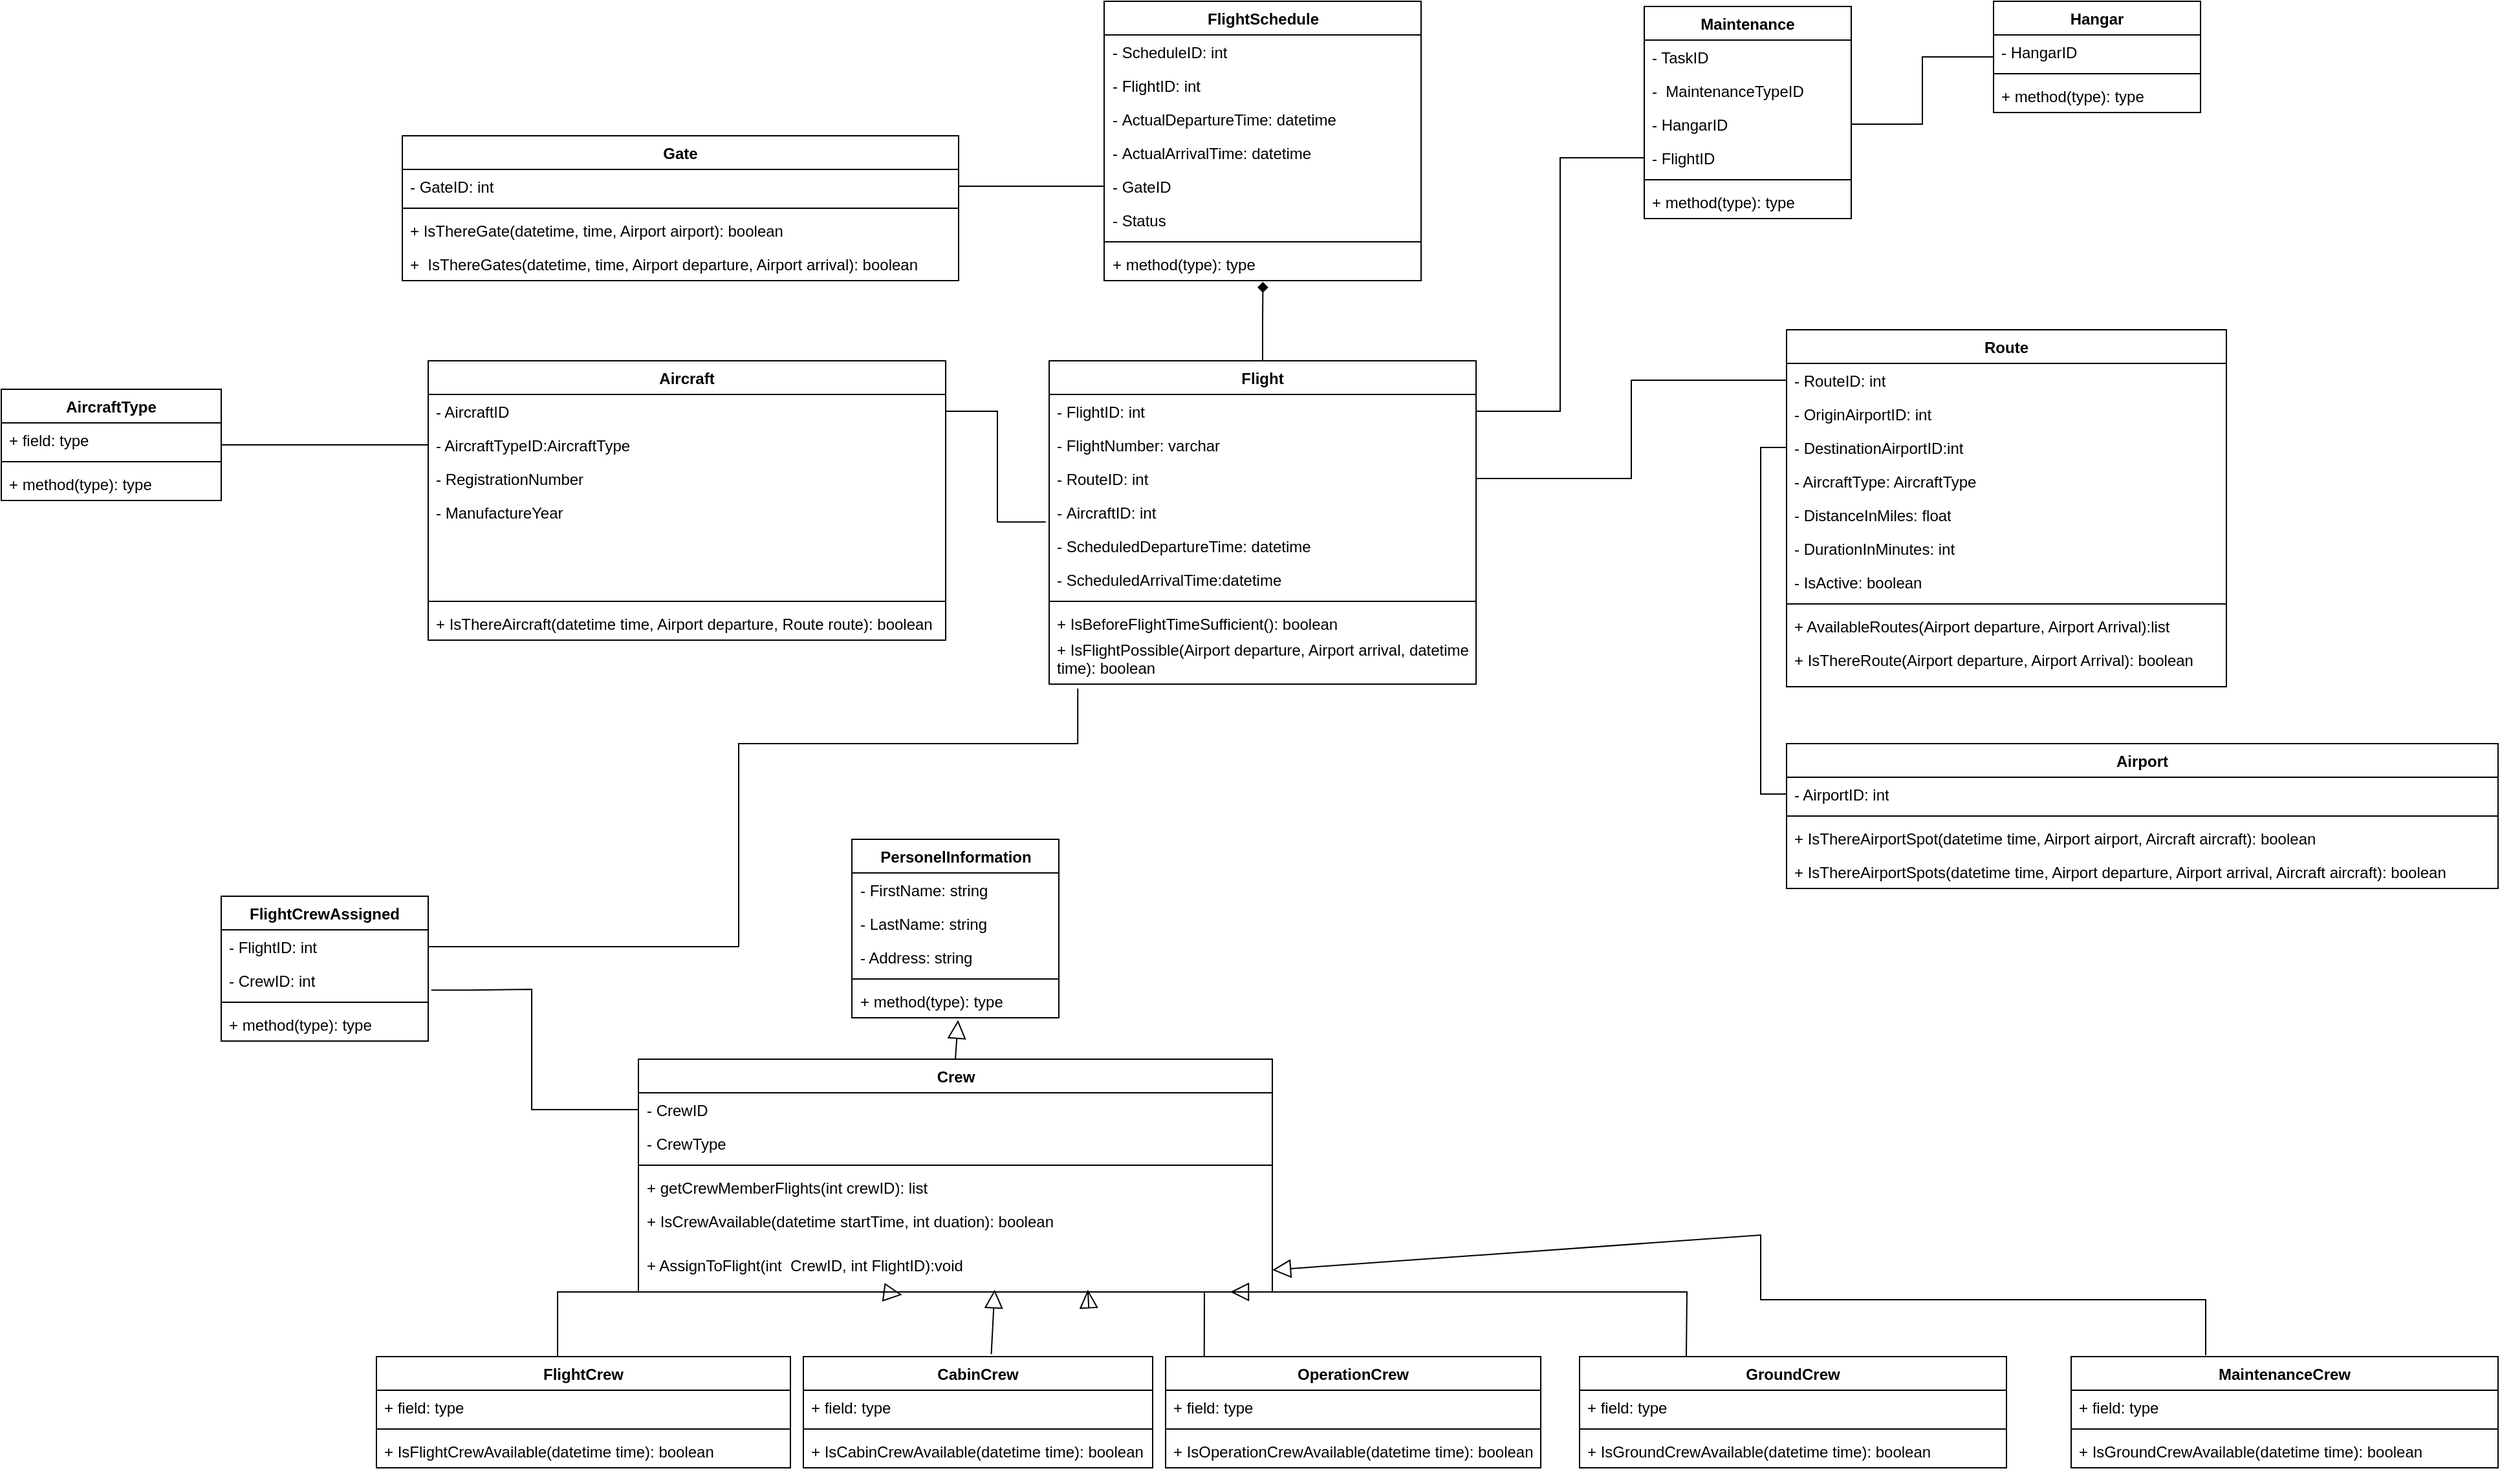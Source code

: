 <mxfile version="21.7.2" type="github">
  <diagram name="Page-1" id="7tqsETObd5hLvNafTsdm">
    <mxGraphModel dx="1900" dy="577" grid="1" gridSize="10" guides="1" tooltips="1" connect="1" arrows="1" fold="1" page="1" pageScale="1" pageWidth="850" pageHeight="1100" math="0" shadow="0">
      <root>
        <mxCell id="0" />
        <mxCell id="1" parent="0" />
        <mxCell id="6tVtw8pJBpOkiUrZzSky-1" style="edgeStyle=orthogonalEdgeStyle;rounded=0;orthogonalLoop=1;jettySize=auto;html=1;entryX=0.501;entryY=1.038;entryDx=0;entryDy=0;entryPerimeter=0;endArrow=diamond;endFill=1;" edge="1" parent="1" source="6tVtw8pJBpOkiUrZzSky-2" target="6tVtw8pJBpOkiUrZzSky-20">
          <mxGeometry relative="1" as="geometry" />
        </mxCell>
        <mxCell id="6tVtw8pJBpOkiUrZzSky-2" value="Flight" style="swimlane;fontStyle=1;align=center;verticalAlign=top;childLayout=stackLayout;horizontal=1;startSize=26;horizontalStack=0;resizeParent=1;resizeParentMax=0;resizeLast=0;collapsible=1;marginBottom=0;whiteSpace=wrap;html=1;" vertex="1" parent="1">
          <mxGeometry x="610" y="794" width="330" height="250" as="geometry" />
        </mxCell>
        <mxCell id="6tVtw8pJBpOkiUrZzSky-3" value="- FlightID: int" style="text;strokeColor=none;fillColor=none;align=left;verticalAlign=top;spacingLeft=4;spacingRight=4;overflow=hidden;rotatable=0;points=[[0,0.5],[1,0.5]];portConstraint=eastwest;whiteSpace=wrap;html=1;" vertex="1" parent="6tVtw8pJBpOkiUrZzSky-2">
          <mxGeometry y="26" width="330" height="26" as="geometry" />
        </mxCell>
        <mxCell id="6tVtw8pJBpOkiUrZzSky-4" value="-&amp;nbsp;FlightNumber: varchar" style="text;strokeColor=none;fillColor=none;align=left;verticalAlign=top;spacingLeft=4;spacingRight=4;overflow=hidden;rotatable=0;points=[[0,0.5],[1,0.5]];portConstraint=eastwest;whiteSpace=wrap;html=1;" vertex="1" parent="6tVtw8pJBpOkiUrZzSky-2">
          <mxGeometry y="52" width="330" height="26" as="geometry" />
        </mxCell>
        <mxCell id="6tVtw8pJBpOkiUrZzSky-5" value="-&amp;nbsp;RouteID: int" style="text;strokeColor=none;fillColor=none;align=left;verticalAlign=top;spacingLeft=4;spacingRight=4;overflow=hidden;rotatable=0;points=[[0,0.5],[1,0.5]];portConstraint=eastwest;whiteSpace=wrap;html=1;" vertex="1" parent="6tVtw8pJBpOkiUrZzSky-2">
          <mxGeometry y="78" width="330" height="26" as="geometry" />
        </mxCell>
        <mxCell id="6tVtw8pJBpOkiUrZzSky-6" value="-&amp;nbsp;AircraftID: int" style="text;strokeColor=none;fillColor=none;align=left;verticalAlign=top;spacingLeft=4;spacingRight=4;overflow=hidden;rotatable=0;points=[[0,0.5],[1,0.5]];portConstraint=eastwest;whiteSpace=wrap;html=1;" vertex="1" parent="6tVtw8pJBpOkiUrZzSky-2">
          <mxGeometry y="104" width="330" height="26" as="geometry" />
        </mxCell>
        <mxCell id="6tVtw8pJBpOkiUrZzSky-7" value="-&amp;nbsp;ScheduledDepartureTime: datetime" style="text;strokeColor=none;fillColor=none;align=left;verticalAlign=top;spacingLeft=4;spacingRight=4;overflow=hidden;rotatable=0;points=[[0,0.5],[1,0.5]];portConstraint=eastwest;whiteSpace=wrap;html=1;" vertex="1" parent="6tVtw8pJBpOkiUrZzSky-2">
          <mxGeometry y="130" width="330" height="26" as="geometry" />
        </mxCell>
        <mxCell id="6tVtw8pJBpOkiUrZzSky-8" value="-&amp;nbsp;ScheduledArrivalTime:datetime" style="text;strokeColor=none;fillColor=none;align=left;verticalAlign=top;spacingLeft=4;spacingRight=4;overflow=hidden;rotatable=0;points=[[0,0.5],[1,0.5]];portConstraint=eastwest;whiteSpace=wrap;html=1;" vertex="1" parent="6tVtw8pJBpOkiUrZzSky-2">
          <mxGeometry y="156" width="330" height="26" as="geometry" />
        </mxCell>
        <mxCell id="6tVtw8pJBpOkiUrZzSky-9" value="" style="line;strokeWidth=1;fillColor=none;align=left;verticalAlign=middle;spacingTop=-1;spacingLeft=3;spacingRight=3;rotatable=0;labelPosition=right;points=[];portConstraint=eastwest;strokeColor=inherit;" vertex="1" parent="6tVtw8pJBpOkiUrZzSky-2">
          <mxGeometry y="182" width="330" height="8" as="geometry" />
        </mxCell>
        <mxCell id="6tVtw8pJBpOkiUrZzSky-10" value="+ IsBeforeFlightTimeSufficient(): boolean" style="text;strokeColor=none;fillColor=none;align=left;verticalAlign=top;spacingLeft=4;spacingRight=4;overflow=hidden;rotatable=0;points=[[0,0.5],[1,0.5]];portConstraint=eastwest;whiteSpace=wrap;html=1;" vertex="1" parent="6tVtw8pJBpOkiUrZzSky-2">
          <mxGeometry y="190" width="330" height="20" as="geometry" />
        </mxCell>
        <mxCell id="6tVtw8pJBpOkiUrZzSky-11" value="+ IsFlightPossible(Airport departure, Airport arrival, datetime time): boolean" style="text;strokeColor=none;fillColor=none;align=left;verticalAlign=top;spacingLeft=4;spacingRight=4;overflow=hidden;rotatable=0;points=[[0,0.5],[1,0.5]];portConstraint=eastwest;whiteSpace=wrap;html=1;" vertex="1" parent="6tVtw8pJBpOkiUrZzSky-2">
          <mxGeometry y="210" width="330" height="40" as="geometry" />
        </mxCell>
        <mxCell id="6tVtw8pJBpOkiUrZzSky-12" value="FlightSchedule" style="swimlane;fontStyle=1;align=center;verticalAlign=top;childLayout=stackLayout;horizontal=1;startSize=26;horizontalStack=0;resizeParent=1;resizeParentMax=0;resizeLast=0;collapsible=1;marginBottom=0;whiteSpace=wrap;html=1;" vertex="1" parent="1">
          <mxGeometry x="652.5" y="516" width="245" height="216" as="geometry" />
        </mxCell>
        <mxCell id="6tVtw8pJBpOkiUrZzSky-13" value="- ScheduleID: int" style="text;strokeColor=none;fillColor=none;align=left;verticalAlign=top;spacingLeft=4;spacingRight=4;overflow=hidden;rotatable=0;points=[[0,0.5],[1,0.5]];portConstraint=eastwest;whiteSpace=wrap;html=1;" vertex="1" parent="6tVtw8pJBpOkiUrZzSky-12">
          <mxGeometry y="26" width="245" height="26" as="geometry" />
        </mxCell>
        <mxCell id="6tVtw8pJBpOkiUrZzSky-14" value="- FlightID: int" style="text;strokeColor=none;fillColor=none;align=left;verticalAlign=top;spacingLeft=4;spacingRight=4;overflow=hidden;rotatable=0;points=[[0,0.5],[1,0.5]];portConstraint=eastwest;whiteSpace=wrap;html=1;" vertex="1" parent="6tVtw8pJBpOkiUrZzSky-12">
          <mxGeometry y="52" width="245" height="26" as="geometry" />
        </mxCell>
        <mxCell id="6tVtw8pJBpOkiUrZzSky-15" value="-&amp;nbsp;ActualDepartureTime: datetime" style="text;strokeColor=none;fillColor=none;align=left;verticalAlign=top;spacingLeft=4;spacingRight=4;overflow=hidden;rotatable=0;points=[[0,0.5],[1,0.5]];portConstraint=eastwest;whiteSpace=wrap;html=1;" vertex="1" parent="6tVtw8pJBpOkiUrZzSky-12">
          <mxGeometry y="78" width="245" height="26" as="geometry" />
        </mxCell>
        <mxCell id="6tVtw8pJBpOkiUrZzSky-16" value="-&amp;nbsp;ActualArrivalTime: datetime" style="text;strokeColor=none;fillColor=none;align=left;verticalAlign=top;spacingLeft=4;spacingRight=4;overflow=hidden;rotatable=0;points=[[0,0.5],[1,0.5]];portConstraint=eastwest;whiteSpace=wrap;html=1;" vertex="1" parent="6tVtw8pJBpOkiUrZzSky-12">
          <mxGeometry y="104" width="245" height="26" as="geometry" />
        </mxCell>
        <mxCell id="6tVtw8pJBpOkiUrZzSky-17" value="- GateID" style="text;strokeColor=none;fillColor=none;align=left;verticalAlign=top;spacingLeft=4;spacingRight=4;overflow=hidden;rotatable=0;points=[[0,0.5],[1,0.5]];portConstraint=eastwest;whiteSpace=wrap;html=1;" vertex="1" parent="6tVtw8pJBpOkiUrZzSky-12">
          <mxGeometry y="130" width="245" height="26" as="geometry" />
        </mxCell>
        <mxCell id="6tVtw8pJBpOkiUrZzSky-18" value="- Status" style="text;strokeColor=none;fillColor=none;align=left;verticalAlign=top;spacingLeft=4;spacingRight=4;overflow=hidden;rotatable=0;points=[[0,0.5],[1,0.5]];portConstraint=eastwest;whiteSpace=wrap;html=1;" vertex="1" parent="6tVtw8pJBpOkiUrZzSky-12">
          <mxGeometry y="156" width="245" height="26" as="geometry" />
        </mxCell>
        <mxCell id="6tVtw8pJBpOkiUrZzSky-19" value="" style="line;strokeWidth=1;fillColor=none;align=left;verticalAlign=middle;spacingTop=-1;spacingLeft=3;spacingRight=3;rotatable=0;labelPosition=right;points=[];portConstraint=eastwest;strokeColor=inherit;" vertex="1" parent="6tVtw8pJBpOkiUrZzSky-12">
          <mxGeometry y="182" width="245" height="8" as="geometry" />
        </mxCell>
        <mxCell id="6tVtw8pJBpOkiUrZzSky-20" value="+ method(type): type" style="text;strokeColor=none;fillColor=none;align=left;verticalAlign=top;spacingLeft=4;spacingRight=4;overflow=hidden;rotatable=0;points=[[0,0.5],[1,0.5]];portConstraint=eastwest;whiteSpace=wrap;html=1;" vertex="1" parent="6tVtw8pJBpOkiUrZzSky-12">
          <mxGeometry y="190" width="245" height="26" as="geometry" />
        </mxCell>
        <mxCell id="6tVtw8pJBpOkiUrZzSky-21" value="FlightCrewAssigned" style="swimlane;fontStyle=1;align=center;verticalAlign=top;childLayout=stackLayout;horizontal=1;startSize=26;horizontalStack=0;resizeParent=1;resizeParentMax=0;resizeLast=0;collapsible=1;marginBottom=0;whiteSpace=wrap;html=1;" vertex="1" parent="1">
          <mxGeometry x="-30" y="1208" width="160" height="112" as="geometry" />
        </mxCell>
        <mxCell id="6tVtw8pJBpOkiUrZzSky-22" value="- FlightID: int" style="text;strokeColor=none;fillColor=none;align=left;verticalAlign=top;spacingLeft=4;spacingRight=4;overflow=hidden;rotatable=0;points=[[0,0.5],[1,0.5]];portConstraint=eastwest;whiteSpace=wrap;html=1;" vertex="1" parent="6tVtw8pJBpOkiUrZzSky-21">
          <mxGeometry y="26" width="160" height="26" as="geometry" />
        </mxCell>
        <mxCell id="6tVtw8pJBpOkiUrZzSky-23" value="- CrewID: int" style="text;strokeColor=none;fillColor=none;align=left;verticalAlign=top;spacingLeft=4;spacingRight=4;overflow=hidden;rotatable=0;points=[[0,0.5],[1,0.5]];portConstraint=eastwest;whiteSpace=wrap;html=1;" vertex="1" parent="6tVtw8pJBpOkiUrZzSky-21">
          <mxGeometry y="52" width="160" height="26" as="geometry" />
        </mxCell>
        <mxCell id="6tVtw8pJBpOkiUrZzSky-24" value="" style="line;strokeWidth=1;fillColor=none;align=left;verticalAlign=middle;spacingTop=-1;spacingLeft=3;spacingRight=3;rotatable=0;labelPosition=right;points=[];portConstraint=eastwest;strokeColor=inherit;" vertex="1" parent="6tVtw8pJBpOkiUrZzSky-21">
          <mxGeometry y="78" width="160" height="8" as="geometry" />
        </mxCell>
        <mxCell id="6tVtw8pJBpOkiUrZzSky-25" value="+ method(type): type" style="text;strokeColor=none;fillColor=none;align=left;verticalAlign=top;spacingLeft=4;spacingRight=4;overflow=hidden;rotatable=0;points=[[0,0.5],[1,0.5]];portConstraint=eastwest;whiteSpace=wrap;html=1;" vertex="1" parent="6tVtw8pJBpOkiUrZzSky-21">
          <mxGeometry y="86" width="160" height="26" as="geometry" />
        </mxCell>
        <mxCell id="6tVtw8pJBpOkiUrZzSky-26" value="FlightCrew" style="swimlane;fontStyle=1;align=center;verticalAlign=top;childLayout=stackLayout;horizontal=1;startSize=26;horizontalStack=0;resizeParent=1;resizeParentMax=0;resizeLast=0;collapsible=1;marginBottom=0;whiteSpace=wrap;html=1;" vertex="1" parent="1">
          <mxGeometry x="90" y="1564" width="320" height="86" as="geometry" />
        </mxCell>
        <mxCell id="6tVtw8pJBpOkiUrZzSky-27" value="+ field: type" style="text;strokeColor=none;fillColor=none;align=left;verticalAlign=top;spacingLeft=4;spacingRight=4;overflow=hidden;rotatable=0;points=[[0,0.5],[1,0.5]];portConstraint=eastwest;whiteSpace=wrap;html=1;" vertex="1" parent="6tVtw8pJBpOkiUrZzSky-26">
          <mxGeometry y="26" width="320" height="26" as="geometry" />
        </mxCell>
        <mxCell id="6tVtw8pJBpOkiUrZzSky-28" value="" style="line;strokeWidth=1;fillColor=none;align=left;verticalAlign=middle;spacingTop=-1;spacingLeft=3;spacingRight=3;rotatable=0;labelPosition=right;points=[];portConstraint=eastwest;strokeColor=inherit;" vertex="1" parent="6tVtw8pJBpOkiUrZzSky-26">
          <mxGeometry y="52" width="320" height="8" as="geometry" />
        </mxCell>
        <mxCell id="6tVtw8pJBpOkiUrZzSky-29" value="+&amp;nbsp;IsFlightCrewAvailable(datetime time): boolean" style="text;strokeColor=none;fillColor=none;align=left;verticalAlign=top;spacingLeft=4;spacingRight=4;overflow=hidden;rotatable=0;points=[[0,0.5],[1,0.5]];portConstraint=eastwest;whiteSpace=wrap;html=1;" vertex="1" parent="6tVtw8pJBpOkiUrZzSky-26">
          <mxGeometry y="60" width="320" height="26" as="geometry" />
        </mxCell>
        <mxCell id="6tVtw8pJBpOkiUrZzSky-30" value="GroundCrew" style="swimlane;fontStyle=1;align=center;verticalAlign=top;childLayout=stackLayout;horizontal=1;startSize=26;horizontalStack=0;resizeParent=1;resizeParentMax=0;resizeLast=0;collapsible=1;marginBottom=0;whiteSpace=wrap;html=1;" vertex="1" parent="1">
          <mxGeometry x="1020" y="1564" width="330" height="86" as="geometry" />
        </mxCell>
        <mxCell id="6tVtw8pJBpOkiUrZzSky-31" value="+ field: type" style="text;strokeColor=none;fillColor=none;align=left;verticalAlign=top;spacingLeft=4;spacingRight=4;overflow=hidden;rotatable=0;points=[[0,0.5],[1,0.5]];portConstraint=eastwest;whiteSpace=wrap;html=1;" vertex="1" parent="6tVtw8pJBpOkiUrZzSky-30">
          <mxGeometry y="26" width="330" height="26" as="geometry" />
        </mxCell>
        <mxCell id="6tVtw8pJBpOkiUrZzSky-32" value="" style="line;strokeWidth=1;fillColor=none;align=left;verticalAlign=middle;spacingTop=-1;spacingLeft=3;spacingRight=3;rotatable=0;labelPosition=right;points=[];portConstraint=eastwest;strokeColor=inherit;" vertex="1" parent="6tVtw8pJBpOkiUrZzSky-30">
          <mxGeometry y="52" width="330" height="8" as="geometry" />
        </mxCell>
        <mxCell id="6tVtw8pJBpOkiUrZzSky-33" value="+&amp;nbsp;IsGroundCrewAvailable(datetime time): boolean" style="text;strokeColor=none;fillColor=none;align=left;verticalAlign=top;spacingLeft=4;spacingRight=4;overflow=hidden;rotatable=0;points=[[0,0.5],[1,0.5]];portConstraint=eastwest;whiteSpace=wrap;html=1;" vertex="1" parent="6tVtw8pJBpOkiUrZzSky-30">
          <mxGeometry y="60" width="330" height="26" as="geometry" />
        </mxCell>
        <mxCell id="6tVtw8pJBpOkiUrZzSky-34" value="CabinCrew" style="swimlane;fontStyle=1;align=center;verticalAlign=top;childLayout=stackLayout;horizontal=1;startSize=26;horizontalStack=0;resizeParent=1;resizeParentMax=0;resizeLast=0;collapsible=1;marginBottom=0;whiteSpace=wrap;html=1;" vertex="1" parent="1">
          <mxGeometry x="420" y="1564" width="270" height="86" as="geometry" />
        </mxCell>
        <mxCell id="6tVtw8pJBpOkiUrZzSky-35" value="+ field: type" style="text;strokeColor=none;fillColor=none;align=left;verticalAlign=top;spacingLeft=4;spacingRight=4;overflow=hidden;rotatable=0;points=[[0,0.5],[1,0.5]];portConstraint=eastwest;whiteSpace=wrap;html=1;" vertex="1" parent="6tVtw8pJBpOkiUrZzSky-34">
          <mxGeometry y="26" width="270" height="26" as="geometry" />
        </mxCell>
        <mxCell id="6tVtw8pJBpOkiUrZzSky-36" value="" style="line;strokeWidth=1;fillColor=none;align=left;verticalAlign=middle;spacingTop=-1;spacingLeft=3;spacingRight=3;rotatable=0;labelPosition=right;points=[];portConstraint=eastwest;strokeColor=inherit;" vertex="1" parent="6tVtw8pJBpOkiUrZzSky-34">
          <mxGeometry y="52" width="270" height="8" as="geometry" />
        </mxCell>
        <mxCell id="6tVtw8pJBpOkiUrZzSky-37" value="+&amp;nbsp;IsCabinCrewAvailable(datetime time): boolean&lt;p style=&quot;margin-left:.5in&quot; class=&quot;MsoNormal&quot;&gt;&lt;/p&gt;" style="text;strokeColor=none;fillColor=none;align=left;verticalAlign=top;spacingLeft=4;spacingRight=4;overflow=hidden;rotatable=0;points=[[0,0.5],[1,0.5]];portConstraint=eastwest;whiteSpace=wrap;html=1;" vertex="1" parent="6tVtw8pJBpOkiUrZzSky-34">
          <mxGeometry y="60" width="270" height="26" as="geometry" />
        </mxCell>
        <mxCell id="6tVtw8pJBpOkiUrZzSky-38" value="OperationCrew" style="swimlane;fontStyle=1;align=center;verticalAlign=top;childLayout=stackLayout;horizontal=1;startSize=26;horizontalStack=0;resizeParent=1;resizeParentMax=0;resizeLast=0;collapsible=1;marginBottom=0;whiteSpace=wrap;html=1;" vertex="1" parent="1">
          <mxGeometry x="700" y="1564" width="290" height="86" as="geometry" />
        </mxCell>
        <mxCell id="6tVtw8pJBpOkiUrZzSky-39" value="+ field: type" style="text;strokeColor=none;fillColor=none;align=left;verticalAlign=top;spacingLeft=4;spacingRight=4;overflow=hidden;rotatable=0;points=[[0,0.5],[1,0.5]];portConstraint=eastwest;whiteSpace=wrap;html=1;" vertex="1" parent="6tVtw8pJBpOkiUrZzSky-38">
          <mxGeometry y="26" width="290" height="26" as="geometry" />
        </mxCell>
        <mxCell id="6tVtw8pJBpOkiUrZzSky-40" value="" style="line;strokeWidth=1;fillColor=none;align=left;verticalAlign=middle;spacingTop=-1;spacingLeft=3;spacingRight=3;rotatable=0;labelPosition=right;points=[];portConstraint=eastwest;strokeColor=inherit;" vertex="1" parent="6tVtw8pJBpOkiUrZzSky-38">
          <mxGeometry y="52" width="290" height="8" as="geometry" />
        </mxCell>
        <mxCell id="6tVtw8pJBpOkiUrZzSky-41" value="+&amp;nbsp;IsOperationCrewAvailable(datetime time): boolean" style="text;strokeColor=none;fillColor=none;align=left;verticalAlign=top;spacingLeft=4;spacingRight=4;overflow=hidden;rotatable=0;points=[[0,0.5],[1,0.5]];portConstraint=eastwest;whiteSpace=wrap;html=1;" vertex="1" parent="6tVtw8pJBpOkiUrZzSky-38">
          <mxGeometry y="60" width="290" height="26" as="geometry" />
        </mxCell>
        <mxCell id="6tVtw8pJBpOkiUrZzSky-42" value="Crew" style="swimlane;fontStyle=1;align=center;verticalAlign=top;childLayout=stackLayout;horizontal=1;startSize=26;horizontalStack=0;resizeParent=1;resizeParentMax=0;resizeLast=0;collapsible=1;marginBottom=0;whiteSpace=wrap;html=1;" vertex="1" parent="1">
          <mxGeometry x="292.5" y="1334" width="490" height="180" as="geometry" />
        </mxCell>
        <mxCell id="6tVtw8pJBpOkiUrZzSky-43" value="- CrewID" style="text;strokeColor=none;fillColor=none;align=left;verticalAlign=top;spacingLeft=4;spacingRight=4;overflow=hidden;rotatable=0;points=[[0,0.5],[1,0.5]];portConstraint=eastwest;whiteSpace=wrap;html=1;" vertex="1" parent="6tVtw8pJBpOkiUrZzSky-42">
          <mxGeometry y="26" width="490" height="26" as="geometry" />
        </mxCell>
        <mxCell id="6tVtw8pJBpOkiUrZzSky-44" value="- CrewType" style="text;strokeColor=none;fillColor=none;align=left;verticalAlign=top;spacingLeft=4;spacingRight=4;overflow=hidden;rotatable=0;points=[[0,0.5],[1,0.5]];portConstraint=eastwest;whiteSpace=wrap;html=1;" vertex="1" parent="6tVtw8pJBpOkiUrZzSky-42">
          <mxGeometry y="52" width="490" height="26" as="geometry" />
        </mxCell>
        <mxCell id="6tVtw8pJBpOkiUrZzSky-45" value="" style="line;strokeWidth=1;fillColor=none;align=left;verticalAlign=middle;spacingTop=-1;spacingLeft=3;spacingRight=3;rotatable=0;labelPosition=right;points=[];portConstraint=eastwest;strokeColor=inherit;" vertex="1" parent="6tVtw8pJBpOkiUrZzSky-42">
          <mxGeometry y="78" width="490" height="8" as="geometry" />
        </mxCell>
        <mxCell id="6tVtw8pJBpOkiUrZzSky-46" value="+ getCrewMemberFlights(int crewID): list" style="text;strokeColor=none;fillColor=none;align=left;verticalAlign=top;spacingLeft=4;spacingRight=4;overflow=hidden;rotatable=0;points=[[0,0.5],[1,0.5]];portConstraint=eastwest;whiteSpace=wrap;html=1;" vertex="1" parent="6tVtw8pJBpOkiUrZzSky-42">
          <mxGeometry y="86" width="490" height="26" as="geometry" />
        </mxCell>
        <mxCell id="6tVtw8pJBpOkiUrZzSky-47" value="+ IsCrewAvailable(datetime startTime, int duation): boolean" style="text;strokeColor=none;fillColor=none;align=left;verticalAlign=top;spacingLeft=4;spacingRight=4;overflow=hidden;rotatable=0;points=[[0,0.5],[1,0.5]];portConstraint=eastwest;whiteSpace=wrap;html=1;" vertex="1" parent="6tVtw8pJBpOkiUrZzSky-42">
          <mxGeometry y="112" width="490" height="34" as="geometry" />
        </mxCell>
        <mxCell id="6tVtw8pJBpOkiUrZzSky-48" value="+ AssignToFlight(int&amp;nbsp; CrewID, int FlightID):void" style="text;strokeColor=none;fillColor=none;align=left;verticalAlign=top;spacingLeft=4;spacingRight=4;overflow=hidden;rotatable=0;points=[[0,0.5],[1,0.5]];portConstraint=eastwest;whiteSpace=wrap;html=1;" vertex="1" parent="6tVtw8pJBpOkiUrZzSky-42">
          <mxGeometry y="146" width="490" height="34" as="geometry" />
        </mxCell>
        <mxCell id="6tVtw8pJBpOkiUrZzSky-49" value="PersonelInformation" style="swimlane;fontStyle=1;align=center;verticalAlign=top;childLayout=stackLayout;horizontal=1;startSize=26;horizontalStack=0;resizeParent=1;resizeParentMax=0;resizeLast=0;collapsible=1;marginBottom=0;whiteSpace=wrap;html=1;" vertex="1" parent="1">
          <mxGeometry x="457.5" y="1164" width="160" height="138" as="geometry" />
        </mxCell>
        <mxCell id="6tVtw8pJBpOkiUrZzSky-50" value="- FirstName: string" style="text;strokeColor=none;fillColor=none;align=left;verticalAlign=top;spacingLeft=4;spacingRight=4;overflow=hidden;rotatable=0;points=[[0,0.5],[1,0.5]];portConstraint=eastwest;whiteSpace=wrap;html=1;" vertex="1" parent="6tVtw8pJBpOkiUrZzSky-49">
          <mxGeometry y="26" width="160" height="26" as="geometry" />
        </mxCell>
        <mxCell id="6tVtw8pJBpOkiUrZzSky-51" value="- LastName: string" style="text;strokeColor=none;fillColor=none;align=left;verticalAlign=top;spacingLeft=4;spacingRight=4;overflow=hidden;rotatable=0;points=[[0,0.5],[1,0.5]];portConstraint=eastwest;whiteSpace=wrap;html=1;" vertex="1" parent="6tVtw8pJBpOkiUrZzSky-49">
          <mxGeometry y="52" width="160" height="26" as="geometry" />
        </mxCell>
        <mxCell id="6tVtw8pJBpOkiUrZzSky-52" value="- Address: string" style="text;strokeColor=none;fillColor=none;align=left;verticalAlign=top;spacingLeft=4;spacingRight=4;overflow=hidden;rotatable=0;points=[[0,0.5],[1,0.5]];portConstraint=eastwest;whiteSpace=wrap;html=1;" vertex="1" parent="6tVtw8pJBpOkiUrZzSky-49">
          <mxGeometry y="78" width="160" height="26" as="geometry" />
        </mxCell>
        <mxCell id="6tVtw8pJBpOkiUrZzSky-53" value="" style="line;strokeWidth=1;fillColor=none;align=left;verticalAlign=middle;spacingTop=-1;spacingLeft=3;spacingRight=3;rotatable=0;labelPosition=right;points=[];portConstraint=eastwest;strokeColor=inherit;" vertex="1" parent="6tVtw8pJBpOkiUrZzSky-49">
          <mxGeometry y="104" width="160" height="8" as="geometry" />
        </mxCell>
        <mxCell id="6tVtw8pJBpOkiUrZzSky-54" value="+ method(type): type" style="text;strokeColor=none;fillColor=none;align=left;verticalAlign=top;spacingLeft=4;spacingRight=4;overflow=hidden;rotatable=0;points=[[0,0.5],[1,0.5]];portConstraint=eastwest;whiteSpace=wrap;html=1;" vertex="1" parent="6tVtw8pJBpOkiUrZzSky-49">
          <mxGeometry y="112" width="160" height="26" as="geometry" />
        </mxCell>
        <mxCell id="6tVtw8pJBpOkiUrZzSky-55" value="Airport" style="swimlane;fontStyle=1;align=center;verticalAlign=top;childLayout=stackLayout;horizontal=1;startSize=26;horizontalStack=0;resizeParent=1;resizeParentMax=0;resizeLast=0;collapsible=1;marginBottom=0;whiteSpace=wrap;html=1;" vertex="1" parent="1">
          <mxGeometry x="1180" y="1090" width="550" height="112" as="geometry" />
        </mxCell>
        <mxCell id="6tVtw8pJBpOkiUrZzSky-56" value="- AirportID: int&lt;br&gt;" style="text;strokeColor=none;fillColor=none;align=left;verticalAlign=top;spacingLeft=4;spacingRight=4;overflow=hidden;rotatable=0;points=[[0,0.5],[1,0.5]];portConstraint=eastwest;whiteSpace=wrap;html=1;" vertex="1" parent="6tVtw8pJBpOkiUrZzSky-55">
          <mxGeometry y="26" width="550" height="26" as="geometry" />
        </mxCell>
        <mxCell id="6tVtw8pJBpOkiUrZzSky-57" value="" style="line;strokeWidth=1;fillColor=none;align=left;verticalAlign=middle;spacingTop=-1;spacingLeft=3;spacingRight=3;rotatable=0;labelPosition=right;points=[];portConstraint=eastwest;strokeColor=inherit;" vertex="1" parent="6tVtw8pJBpOkiUrZzSky-55">
          <mxGeometry y="52" width="550" height="8" as="geometry" />
        </mxCell>
        <mxCell id="6tVtw8pJBpOkiUrZzSky-58" value="+&amp;nbsp;IsThereAirportSpot(datetime time, Airport airport, Aircraft aircraft): boolean" style="text;strokeColor=none;fillColor=none;align=left;verticalAlign=top;spacingLeft=4;spacingRight=4;overflow=hidden;rotatable=0;points=[[0,0.5],[1,0.5]];portConstraint=eastwest;whiteSpace=wrap;html=1;" vertex="1" parent="6tVtw8pJBpOkiUrZzSky-55">
          <mxGeometry y="60" width="550" height="26" as="geometry" />
        </mxCell>
        <mxCell id="6tVtw8pJBpOkiUrZzSky-59" value="+&amp;nbsp;IsThereAirportSpots(datetime time, Airport departure, Airport arrival, Aircraft aircraft): boolean" style="text;strokeColor=none;fillColor=none;align=left;verticalAlign=top;spacingLeft=4;spacingRight=4;overflow=hidden;rotatable=0;points=[[0,0.5],[1,0.5]];portConstraint=eastwest;whiteSpace=wrap;html=1;" vertex="1" parent="6tVtw8pJBpOkiUrZzSky-55">
          <mxGeometry y="86" width="550" height="26" as="geometry" />
        </mxCell>
        <mxCell id="6tVtw8pJBpOkiUrZzSky-60" value="Gate" style="swimlane;fontStyle=1;align=center;verticalAlign=top;childLayout=stackLayout;horizontal=1;startSize=26;horizontalStack=0;resizeParent=1;resizeParentMax=0;resizeLast=0;collapsible=1;marginBottom=0;whiteSpace=wrap;html=1;" vertex="1" parent="1">
          <mxGeometry x="110" y="620" width="430" height="112" as="geometry" />
        </mxCell>
        <mxCell id="6tVtw8pJBpOkiUrZzSky-61" value="- GateID: int" style="text;strokeColor=none;fillColor=none;align=left;verticalAlign=top;spacingLeft=4;spacingRight=4;overflow=hidden;rotatable=0;points=[[0,0.5],[1,0.5]];portConstraint=eastwest;whiteSpace=wrap;html=1;" vertex="1" parent="6tVtw8pJBpOkiUrZzSky-60">
          <mxGeometry y="26" width="430" height="26" as="geometry" />
        </mxCell>
        <mxCell id="6tVtw8pJBpOkiUrZzSky-62" value="" style="line;strokeWidth=1;fillColor=none;align=left;verticalAlign=middle;spacingTop=-1;spacingLeft=3;spacingRight=3;rotatable=0;labelPosition=right;points=[];portConstraint=eastwest;strokeColor=inherit;" vertex="1" parent="6tVtw8pJBpOkiUrZzSky-60">
          <mxGeometry y="52" width="430" height="8" as="geometry" />
        </mxCell>
        <mxCell id="6tVtw8pJBpOkiUrZzSky-63" value="+&amp;nbsp;IsThereGate(datetime, time, Airport airport): boolean&lt;p class=&quot;MsoNormal&quot;&gt;&lt;/p&gt;" style="text;strokeColor=none;fillColor=none;align=left;verticalAlign=top;spacingLeft=4;spacingRight=4;overflow=hidden;rotatable=0;points=[[0,0.5],[1,0.5]];portConstraint=eastwest;whiteSpace=wrap;html=1;" vertex="1" parent="6tVtw8pJBpOkiUrZzSky-60">
          <mxGeometry y="60" width="430" height="26" as="geometry" />
        </mxCell>
        <mxCell id="6tVtw8pJBpOkiUrZzSky-64" value="+&amp;nbsp; IsThereGates(datetime, time, Airport departure, Airport arrival): boolean" style="text;strokeColor=none;fillColor=none;align=left;verticalAlign=top;spacingLeft=4;spacingRight=4;overflow=hidden;rotatable=0;points=[[0,0.5],[1,0.5]];portConstraint=eastwest;whiteSpace=wrap;html=1;" vertex="1" parent="6tVtw8pJBpOkiUrZzSky-60">
          <mxGeometry y="86" width="430" height="26" as="geometry" />
        </mxCell>
        <mxCell id="6tVtw8pJBpOkiUrZzSky-65" value="Route" style="swimlane;fontStyle=1;align=center;verticalAlign=top;childLayout=stackLayout;horizontal=1;startSize=26;horizontalStack=0;resizeParent=1;resizeParentMax=0;resizeLast=0;collapsible=1;marginBottom=0;whiteSpace=wrap;html=1;" vertex="1" parent="1">
          <mxGeometry x="1180" y="770" width="340" height="276" as="geometry" />
        </mxCell>
        <mxCell id="6tVtw8pJBpOkiUrZzSky-66" value="- RouteID: int" style="text;strokeColor=none;fillColor=none;align=left;verticalAlign=top;spacingLeft=4;spacingRight=4;overflow=hidden;rotatable=0;points=[[0,0.5],[1,0.5]];portConstraint=eastwest;whiteSpace=wrap;html=1;" vertex="1" parent="6tVtw8pJBpOkiUrZzSky-65">
          <mxGeometry y="26" width="340" height="26" as="geometry" />
        </mxCell>
        <mxCell id="6tVtw8pJBpOkiUrZzSky-67" value="-&amp;nbsp;OriginAirportID: int" style="text;strokeColor=none;fillColor=none;align=left;verticalAlign=top;spacingLeft=4;spacingRight=4;overflow=hidden;rotatable=0;points=[[0,0.5],[1,0.5]];portConstraint=eastwest;whiteSpace=wrap;html=1;" vertex="1" parent="6tVtw8pJBpOkiUrZzSky-65">
          <mxGeometry y="52" width="340" height="26" as="geometry" />
        </mxCell>
        <mxCell id="6tVtw8pJBpOkiUrZzSky-68" value="-&amp;nbsp;DestinationAirportID:int" style="text;strokeColor=none;fillColor=none;align=left;verticalAlign=top;spacingLeft=4;spacingRight=4;overflow=hidden;rotatable=0;points=[[0,0.5],[1,0.5]];portConstraint=eastwest;whiteSpace=wrap;html=1;" vertex="1" parent="6tVtw8pJBpOkiUrZzSky-65">
          <mxGeometry y="78" width="340" height="26" as="geometry" />
        </mxCell>
        <mxCell id="6tVtw8pJBpOkiUrZzSky-69" value="- AircraftType: AircraftType" style="text;strokeColor=none;fillColor=none;align=left;verticalAlign=top;spacingLeft=4;spacingRight=4;overflow=hidden;rotatable=0;points=[[0,0.5],[1,0.5]];portConstraint=eastwest;whiteSpace=wrap;html=1;" vertex="1" parent="6tVtw8pJBpOkiUrZzSky-65">
          <mxGeometry y="104" width="340" height="26" as="geometry" />
        </mxCell>
        <mxCell id="6tVtw8pJBpOkiUrZzSky-70" value="-&amp;nbsp;DistanceInMiles: float" style="text;strokeColor=none;fillColor=none;align=left;verticalAlign=top;spacingLeft=4;spacingRight=4;overflow=hidden;rotatable=0;points=[[0,0.5],[1,0.5]];portConstraint=eastwest;whiteSpace=wrap;html=1;" vertex="1" parent="6tVtw8pJBpOkiUrZzSky-65">
          <mxGeometry y="130" width="340" height="26" as="geometry" />
        </mxCell>
        <mxCell id="6tVtw8pJBpOkiUrZzSky-71" value="-&amp;nbsp;DurationInMinutes: int" style="text;strokeColor=none;fillColor=none;align=left;verticalAlign=top;spacingLeft=4;spacingRight=4;overflow=hidden;rotatable=0;points=[[0,0.5],[1,0.5]];portConstraint=eastwest;whiteSpace=wrap;html=1;" vertex="1" parent="6tVtw8pJBpOkiUrZzSky-65">
          <mxGeometry y="156" width="340" height="26" as="geometry" />
        </mxCell>
        <mxCell id="6tVtw8pJBpOkiUrZzSky-72" value="-&amp;nbsp;IsActive: boolean" style="text;strokeColor=none;fillColor=none;align=left;verticalAlign=top;spacingLeft=4;spacingRight=4;overflow=hidden;rotatable=0;points=[[0,0.5],[1,0.5]];portConstraint=eastwest;whiteSpace=wrap;html=1;" vertex="1" parent="6tVtw8pJBpOkiUrZzSky-65">
          <mxGeometry y="182" width="340" height="26" as="geometry" />
        </mxCell>
        <mxCell id="6tVtw8pJBpOkiUrZzSky-73" value="" style="line;strokeWidth=1;fillColor=none;align=left;verticalAlign=middle;spacingTop=-1;spacingLeft=3;spacingRight=3;rotatable=0;labelPosition=right;points=[];portConstraint=eastwest;strokeColor=inherit;" vertex="1" parent="6tVtw8pJBpOkiUrZzSky-65">
          <mxGeometry y="208" width="340" height="8" as="geometry" />
        </mxCell>
        <mxCell id="6tVtw8pJBpOkiUrZzSky-74" value="+ AvailableRoutes(Airport departure, Airport Arrival):list" style="text;strokeColor=none;fillColor=none;align=left;verticalAlign=top;spacingLeft=4;spacingRight=4;overflow=hidden;rotatable=0;points=[[0,0.5],[1,0.5]];portConstraint=eastwest;whiteSpace=wrap;html=1;" vertex="1" parent="6tVtw8pJBpOkiUrZzSky-65">
          <mxGeometry y="216" width="340" height="26" as="geometry" />
        </mxCell>
        <mxCell id="6tVtw8pJBpOkiUrZzSky-75" value="+&amp;nbsp;IsThereRoute(Airport departure, Airport Arrival): boolean" style="text;strokeColor=none;fillColor=none;align=left;verticalAlign=top;spacingLeft=4;spacingRight=4;overflow=hidden;rotatable=0;points=[[0,0.5],[1,0.5]];portConstraint=eastwest;whiteSpace=wrap;html=1;" vertex="1" parent="6tVtw8pJBpOkiUrZzSky-65">
          <mxGeometry y="242" width="340" height="34" as="geometry" />
        </mxCell>
        <mxCell id="6tVtw8pJBpOkiUrZzSky-76" value="Aircraft" style="swimlane;fontStyle=1;align=center;verticalAlign=top;childLayout=stackLayout;horizontal=1;startSize=26;horizontalStack=0;resizeParent=1;resizeParentMax=0;resizeLast=0;collapsible=1;marginBottom=0;whiteSpace=wrap;html=1;" vertex="1" parent="1">
          <mxGeometry x="130" y="794" width="400" height="216" as="geometry" />
        </mxCell>
        <mxCell id="6tVtw8pJBpOkiUrZzSky-77" value="- AircraftID" style="text;strokeColor=none;fillColor=none;align=left;verticalAlign=top;spacingLeft=4;spacingRight=4;overflow=hidden;rotatable=0;points=[[0,0.5],[1,0.5]];portConstraint=eastwest;whiteSpace=wrap;html=1;" vertex="1" parent="6tVtw8pJBpOkiUrZzSky-76">
          <mxGeometry y="26" width="400" height="26" as="geometry" />
        </mxCell>
        <mxCell id="6tVtw8pJBpOkiUrZzSky-78" value="- AircraftTypeID:AircraftType" style="text;strokeColor=none;fillColor=none;align=left;verticalAlign=top;spacingLeft=4;spacingRight=4;overflow=hidden;rotatable=0;points=[[0,0.5],[1,0.5]];portConstraint=eastwest;whiteSpace=wrap;html=1;" vertex="1" parent="6tVtw8pJBpOkiUrZzSky-76">
          <mxGeometry y="52" width="400" height="26" as="geometry" />
        </mxCell>
        <mxCell id="6tVtw8pJBpOkiUrZzSky-79" value="-&amp;nbsp;RegistrationNumber" style="text;strokeColor=none;fillColor=none;align=left;verticalAlign=top;spacingLeft=4;spacingRight=4;overflow=hidden;rotatable=0;points=[[0,0.5],[1,0.5]];portConstraint=eastwest;whiteSpace=wrap;html=1;" vertex="1" parent="6tVtw8pJBpOkiUrZzSky-76">
          <mxGeometry y="78" width="400" height="26" as="geometry" />
        </mxCell>
        <mxCell id="6tVtw8pJBpOkiUrZzSky-80" value="-&amp;nbsp;ManufactureYear" style="text;strokeColor=none;fillColor=none;align=left;verticalAlign=top;spacingLeft=4;spacingRight=4;overflow=hidden;rotatable=0;points=[[0,0.5],[1,0.5]];portConstraint=eastwest;whiteSpace=wrap;html=1;" vertex="1" parent="6tVtw8pJBpOkiUrZzSky-76">
          <mxGeometry y="104" width="400" height="26" as="geometry" />
        </mxCell>
        <mxCell id="6tVtw8pJBpOkiUrZzSky-81" style="text;strokeColor=none;fillColor=none;align=left;verticalAlign=top;spacingLeft=4;spacingRight=4;overflow=hidden;rotatable=0;points=[[0,0.5],[1,0.5]];portConstraint=eastwest;whiteSpace=wrap;html=1;" vertex="1" parent="6tVtw8pJBpOkiUrZzSky-76">
          <mxGeometry y="130" width="400" height="26" as="geometry" />
        </mxCell>
        <mxCell id="6tVtw8pJBpOkiUrZzSky-82" style="text;strokeColor=none;fillColor=none;align=left;verticalAlign=top;spacingLeft=4;spacingRight=4;overflow=hidden;rotatable=0;points=[[0,0.5],[1,0.5]];portConstraint=eastwest;whiteSpace=wrap;html=1;" vertex="1" parent="6tVtw8pJBpOkiUrZzSky-76">
          <mxGeometry y="156" width="400" height="26" as="geometry" />
        </mxCell>
        <mxCell id="6tVtw8pJBpOkiUrZzSky-83" value="" style="line;strokeWidth=1;fillColor=none;align=left;verticalAlign=middle;spacingTop=-1;spacingLeft=3;spacingRight=3;rotatable=0;labelPosition=right;points=[];portConstraint=eastwest;strokeColor=inherit;" vertex="1" parent="6tVtw8pJBpOkiUrZzSky-76">
          <mxGeometry y="182" width="400" height="8" as="geometry" />
        </mxCell>
        <mxCell id="6tVtw8pJBpOkiUrZzSky-84" value="+&amp;nbsp;IsThereAircraft(datetime time, Airport departure, Route route): boolean&lt;p class=&quot;MsoNormal&quot;&gt;&lt;/p&gt;" style="text;strokeColor=none;fillColor=none;align=left;verticalAlign=top;spacingLeft=4;spacingRight=4;overflow=hidden;rotatable=0;points=[[0,0.5],[1,0.5]];portConstraint=eastwest;whiteSpace=wrap;html=1;" vertex="1" parent="6tVtw8pJBpOkiUrZzSky-76">
          <mxGeometry y="190" width="400" height="26" as="geometry" />
        </mxCell>
        <mxCell id="6tVtw8pJBpOkiUrZzSky-85" value="" style="endArrow=block;endFill=0;endSize=12;html=1;rounded=0;entryX=0.513;entryY=1.069;entryDx=0;entryDy=0;entryPerimeter=0;exitX=0.5;exitY=0;exitDx=0;exitDy=0;" edge="1" parent="1" source="6tVtw8pJBpOkiUrZzSky-42" target="6tVtw8pJBpOkiUrZzSky-54">
          <mxGeometry width="160" relative="1" as="geometry">
            <mxPoint x="390" y="1344" as="sourcePoint" />
            <mxPoint x="550" y="1344" as="targetPoint" />
          </mxGeometry>
        </mxCell>
        <mxCell id="6tVtw8pJBpOkiUrZzSky-86" value="" style="endArrow=block;endFill=0;endSize=12;html=1;rounded=0;entryX=0.416;entryY=1.065;entryDx=0;entryDy=0;entryPerimeter=0;exitX=0.5;exitY=0;exitDx=0;exitDy=0;" edge="1" parent="1" target="6tVtw8pJBpOkiUrZzSky-48">
          <mxGeometry width="160" relative="1" as="geometry">
            <mxPoint x="230" y="1564" as="sourcePoint" />
            <mxPoint x="232" y="1464" as="targetPoint" />
            <Array as="points">
              <mxPoint x="230" y="1514" />
              <mxPoint x="480" y="1514" />
            </Array>
          </mxGeometry>
        </mxCell>
        <mxCell id="6tVtw8pJBpOkiUrZzSky-87" value="" style="endArrow=block;endFill=0;endSize=12;html=1;rounded=0;exitX=0.538;exitY=-0.021;exitDx=0;exitDy=0;entryX=0.562;entryY=0.947;entryDx=0;entryDy=0;entryPerimeter=0;exitPerimeter=0;" edge="1" parent="1" source="6tVtw8pJBpOkiUrZzSky-34" target="6tVtw8pJBpOkiUrZzSky-48">
          <mxGeometry width="160" relative="1" as="geometry">
            <mxPoint x="554" y="1564" as="sourcePoint" />
            <mxPoint x="558.585" y="1487.014" as="targetPoint" />
          </mxGeometry>
        </mxCell>
        <mxCell id="6tVtw8pJBpOkiUrZzSky-88" value="" style="endArrow=block;endFill=0;endSize=12;html=1;rounded=0;entryX=0.709;entryY=0.947;entryDx=0;entryDy=0;entryPerimeter=0;exitX=0.103;exitY=0;exitDx=0;exitDy=0;exitPerimeter=0;" edge="1" parent="1" source="6tVtw8pJBpOkiUrZzSky-38" target="6tVtw8pJBpOkiUrZzSky-48">
          <mxGeometry width="160" relative="1" as="geometry">
            <mxPoint x="810" y="1554" as="sourcePoint" />
            <mxPoint x="812" y="1454" as="targetPoint" />
            <Array as="points">
              <mxPoint x="730" y="1514" />
              <mxPoint x="640" y="1514" />
            </Array>
          </mxGeometry>
        </mxCell>
        <mxCell id="6tVtw8pJBpOkiUrZzSky-89" value="" style="endArrow=block;endFill=0;endSize=12;html=1;rounded=0;entryX=0.932;entryY=1.018;entryDx=0;entryDy=0;entryPerimeter=0;exitX=0.25;exitY=0;exitDx=0;exitDy=0;" edge="1" parent="1" source="6tVtw8pJBpOkiUrZzSky-30" target="6tVtw8pJBpOkiUrZzSky-48">
          <mxGeometry width="160" relative="1" as="geometry">
            <mxPoint x="1100" y="1554" as="sourcePoint" />
            <mxPoint x="1102" y="1454" as="targetPoint" />
            <Array as="points">
              <mxPoint x="1103" y="1514" />
              <mxPoint x="750" y="1514" />
            </Array>
          </mxGeometry>
        </mxCell>
        <mxCell id="6tVtw8pJBpOkiUrZzSky-90" style="edgeStyle=orthogonalEdgeStyle;rounded=0;orthogonalLoop=1;jettySize=auto;html=1;entryX=0;entryY=0.5;entryDx=0;entryDy=0;endArrow=none;endFill=0;" edge="1" parent="1" source="6tVtw8pJBpOkiUrZzSky-91" target="6tVtw8pJBpOkiUrZzSky-78">
          <mxGeometry relative="1" as="geometry" />
        </mxCell>
        <mxCell id="6tVtw8pJBpOkiUrZzSky-91" value="AircraftType" style="swimlane;fontStyle=1;align=center;verticalAlign=top;childLayout=stackLayout;horizontal=1;startSize=26;horizontalStack=0;resizeParent=1;resizeParentMax=0;resizeLast=0;collapsible=1;marginBottom=0;whiteSpace=wrap;html=1;" vertex="1" parent="1">
          <mxGeometry x="-200" y="816" width="170" height="86" as="geometry" />
        </mxCell>
        <mxCell id="6tVtw8pJBpOkiUrZzSky-92" value="+ field: type" style="text;strokeColor=none;fillColor=none;align=left;verticalAlign=top;spacingLeft=4;spacingRight=4;overflow=hidden;rotatable=0;points=[[0,0.5],[1,0.5]];portConstraint=eastwest;whiteSpace=wrap;html=1;" vertex="1" parent="6tVtw8pJBpOkiUrZzSky-91">
          <mxGeometry y="26" width="170" height="26" as="geometry" />
        </mxCell>
        <mxCell id="6tVtw8pJBpOkiUrZzSky-93" value="" style="line;strokeWidth=1;fillColor=none;align=left;verticalAlign=middle;spacingTop=-1;spacingLeft=3;spacingRight=3;rotatable=0;labelPosition=right;points=[];portConstraint=eastwest;strokeColor=inherit;" vertex="1" parent="6tVtw8pJBpOkiUrZzSky-91">
          <mxGeometry y="52" width="170" height="8" as="geometry" />
        </mxCell>
        <mxCell id="6tVtw8pJBpOkiUrZzSky-94" value="+ method(type): type" style="text;strokeColor=none;fillColor=none;align=left;verticalAlign=top;spacingLeft=4;spacingRight=4;overflow=hidden;rotatable=0;points=[[0,0.5],[1,0.5]];portConstraint=eastwest;whiteSpace=wrap;html=1;" vertex="1" parent="6tVtw8pJBpOkiUrZzSky-91">
          <mxGeometry y="60" width="170" height="26" as="geometry" />
        </mxCell>
        <mxCell id="6tVtw8pJBpOkiUrZzSky-95" value="MaintenanceCrew" style="swimlane;fontStyle=1;align=center;verticalAlign=top;childLayout=stackLayout;horizontal=1;startSize=26;horizontalStack=0;resizeParent=1;resizeParentMax=0;resizeLast=0;collapsible=1;marginBottom=0;whiteSpace=wrap;html=1;" vertex="1" parent="1">
          <mxGeometry x="1400" y="1564" width="330" height="86" as="geometry" />
        </mxCell>
        <mxCell id="6tVtw8pJBpOkiUrZzSky-96" value="+ field: type" style="text;strokeColor=none;fillColor=none;align=left;verticalAlign=top;spacingLeft=4;spacingRight=4;overflow=hidden;rotatable=0;points=[[0,0.5],[1,0.5]];portConstraint=eastwest;whiteSpace=wrap;html=1;" vertex="1" parent="6tVtw8pJBpOkiUrZzSky-95">
          <mxGeometry y="26" width="330" height="26" as="geometry" />
        </mxCell>
        <mxCell id="6tVtw8pJBpOkiUrZzSky-97" value="" style="line;strokeWidth=1;fillColor=none;align=left;verticalAlign=middle;spacingTop=-1;spacingLeft=3;spacingRight=3;rotatable=0;labelPosition=right;points=[];portConstraint=eastwest;strokeColor=inherit;" vertex="1" parent="6tVtw8pJBpOkiUrZzSky-95">
          <mxGeometry y="52" width="330" height="8" as="geometry" />
        </mxCell>
        <mxCell id="6tVtw8pJBpOkiUrZzSky-98" value="+&amp;nbsp;IsGroundCrewAvailable(datetime time): boolean" style="text;strokeColor=none;fillColor=none;align=left;verticalAlign=top;spacingLeft=4;spacingRight=4;overflow=hidden;rotatable=0;points=[[0,0.5],[1,0.5]];portConstraint=eastwest;whiteSpace=wrap;html=1;" vertex="1" parent="6tVtw8pJBpOkiUrZzSky-95">
          <mxGeometry y="60" width="330" height="26" as="geometry" />
        </mxCell>
        <mxCell id="6tVtw8pJBpOkiUrZzSky-99" value="" style="endArrow=block;endFill=0;endSize=12;html=1;rounded=0;entryX=1;entryY=0.5;entryDx=0;entryDy=0;exitX=0.25;exitY=0;exitDx=0;exitDy=0;" edge="1" parent="1" target="6tVtw8pJBpOkiUrZzSky-48">
          <mxGeometry width="160" relative="1" as="geometry">
            <mxPoint x="1504" y="1563" as="sourcePoint" />
            <mxPoint x="1150" y="1488" as="targetPoint" />
            <Array as="points">
              <mxPoint x="1504" y="1520" />
              <mxPoint x="1160" y="1520" />
              <mxPoint x="1160" y="1470" />
            </Array>
          </mxGeometry>
        </mxCell>
        <mxCell id="6tVtw8pJBpOkiUrZzSky-100" style="edgeStyle=orthogonalEdgeStyle;rounded=0;orthogonalLoop=1;jettySize=auto;html=1;entryX=0;entryY=0.5;entryDx=0;entryDy=0;endArrow=none;endFill=0;" edge="1" parent="1" source="6tVtw8pJBpOkiUrZzSky-61" target="6tVtw8pJBpOkiUrZzSky-17">
          <mxGeometry relative="1" as="geometry" />
        </mxCell>
        <mxCell id="6tVtw8pJBpOkiUrZzSky-101" style="edgeStyle=orthogonalEdgeStyle;rounded=0;orthogonalLoop=1;jettySize=auto;html=1;entryX=1;entryY=0.5;entryDx=0;entryDy=0;endArrow=none;endFill=0;" edge="1" parent="1" source="6tVtw8pJBpOkiUrZzSky-66" target="6tVtw8pJBpOkiUrZzSky-5">
          <mxGeometry relative="1" as="geometry" />
        </mxCell>
        <mxCell id="6tVtw8pJBpOkiUrZzSky-102" style="edgeStyle=orthogonalEdgeStyle;rounded=0;orthogonalLoop=1;jettySize=auto;html=1;entryX=0;entryY=0.5;entryDx=0;entryDy=0;endArrow=none;endFill=0;" edge="1" parent="1" source="6tVtw8pJBpOkiUrZzSky-56" target="6tVtw8pJBpOkiUrZzSky-68">
          <mxGeometry relative="1" as="geometry" />
        </mxCell>
        <mxCell id="6tVtw8pJBpOkiUrZzSky-103" style="edgeStyle=orthogonalEdgeStyle;rounded=0;orthogonalLoop=1;jettySize=auto;html=1;entryX=0;entryY=0.5;entryDx=0;entryDy=0;endArrow=none;endFill=0;exitX=1.015;exitY=0.792;exitDx=0;exitDy=0;exitPerimeter=0;" edge="1" parent="1" source="6tVtw8pJBpOkiUrZzSky-23" target="6tVtw8pJBpOkiUrZzSky-43">
          <mxGeometry relative="1" as="geometry">
            <mxPoint x="170" y="1290" as="sourcePoint" />
            <mxPoint x="252.5" y="1404" as="targetPoint" />
            <Array as="points">
              <mxPoint x="162" y="1280" />
              <mxPoint x="210" y="1280" />
              <mxPoint x="210" y="1373" />
            </Array>
          </mxGeometry>
        </mxCell>
        <mxCell id="6tVtw8pJBpOkiUrZzSky-104" style="edgeStyle=orthogonalEdgeStyle;rounded=0;orthogonalLoop=1;jettySize=auto;html=1;exitX=1;exitY=0.5;exitDx=0;exitDy=0;entryX=0.067;entryY=1.085;entryDx=0;entryDy=0;entryPerimeter=0;endArrow=none;endFill=0;" edge="1" parent="1" source="6tVtw8pJBpOkiUrZzSky-22" target="6tVtw8pJBpOkiUrZzSky-11">
          <mxGeometry relative="1" as="geometry">
            <Array as="points">
              <mxPoint x="370" y="1247" />
              <mxPoint x="370" y="1090" />
              <mxPoint x="632" y="1090" />
            </Array>
          </mxGeometry>
        </mxCell>
        <mxCell id="6tVtw8pJBpOkiUrZzSky-105" style="edgeStyle=orthogonalEdgeStyle;rounded=0;orthogonalLoop=1;jettySize=auto;html=1;entryX=-0.008;entryY=0.792;entryDx=0;entryDy=0;entryPerimeter=0;endArrow=none;endFill=0;" edge="1" parent="1" source="6tVtw8pJBpOkiUrZzSky-77" target="6tVtw8pJBpOkiUrZzSky-6">
          <mxGeometry relative="1" as="geometry" />
        </mxCell>
        <mxCell id="6tVtw8pJBpOkiUrZzSky-106" value="" style="edgeStyle=orthogonalEdgeStyle;rounded=0;orthogonalLoop=1;jettySize=auto;html=1;endArrow=none;endFill=0;" edge="1" parent="1" source="6tVtw8pJBpOkiUrZzSky-107" target="6tVtw8pJBpOkiUrZzSky-114">
          <mxGeometry relative="1" as="geometry">
            <Array as="points">
              <mxPoint x="1285" y="559" />
              <mxPoint x="1285" y="611" />
            </Array>
          </mxGeometry>
        </mxCell>
        <mxCell id="6tVtw8pJBpOkiUrZzSky-107" value="Hangar" style="swimlane;fontStyle=1;align=center;verticalAlign=top;childLayout=stackLayout;horizontal=1;startSize=26;horizontalStack=0;resizeParent=1;resizeParentMax=0;resizeLast=0;collapsible=1;marginBottom=0;whiteSpace=wrap;html=1;" vertex="1" parent="1">
          <mxGeometry x="1340" y="516" width="160" height="86" as="geometry" />
        </mxCell>
        <mxCell id="6tVtw8pJBpOkiUrZzSky-108" value="- HangarID" style="text;strokeColor=none;fillColor=none;align=left;verticalAlign=top;spacingLeft=4;spacingRight=4;overflow=hidden;rotatable=0;points=[[0,0.5],[1,0.5]];portConstraint=eastwest;whiteSpace=wrap;html=1;" vertex="1" parent="6tVtw8pJBpOkiUrZzSky-107">
          <mxGeometry y="26" width="160" height="26" as="geometry" />
        </mxCell>
        <mxCell id="6tVtw8pJBpOkiUrZzSky-109" value="" style="line;strokeWidth=1;fillColor=none;align=left;verticalAlign=middle;spacingTop=-1;spacingLeft=3;spacingRight=3;rotatable=0;labelPosition=right;points=[];portConstraint=eastwest;strokeColor=inherit;" vertex="1" parent="6tVtw8pJBpOkiUrZzSky-107">
          <mxGeometry y="52" width="160" height="8" as="geometry" />
        </mxCell>
        <mxCell id="6tVtw8pJBpOkiUrZzSky-110" value="+ method(type): type" style="text;strokeColor=none;fillColor=none;align=left;verticalAlign=top;spacingLeft=4;spacingRight=4;overflow=hidden;rotatable=0;points=[[0,0.5],[1,0.5]];portConstraint=eastwest;whiteSpace=wrap;html=1;" vertex="1" parent="6tVtw8pJBpOkiUrZzSky-107">
          <mxGeometry y="60" width="160" height="26" as="geometry" />
        </mxCell>
        <mxCell id="6tVtw8pJBpOkiUrZzSky-111" value="Maintenance" style="swimlane;fontStyle=1;align=center;verticalAlign=top;childLayout=stackLayout;horizontal=1;startSize=26;horizontalStack=0;resizeParent=1;resizeParentMax=0;resizeLast=0;collapsible=1;marginBottom=0;whiteSpace=wrap;html=1;" vertex="1" parent="1">
          <mxGeometry x="1070" y="520" width="160" height="164" as="geometry" />
        </mxCell>
        <mxCell id="6tVtw8pJBpOkiUrZzSky-112" value="- TaskID" style="text;strokeColor=none;fillColor=none;align=left;verticalAlign=top;spacingLeft=4;spacingRight=4;overflow=hidden;rotatable=0;points=[[0,0.5],[1,0.5]];portConstraint=eastwest;whiteSpace=wrap;html=1;" vertex="1" parent="6tVtw8pJBpOkiUrZzSky-111">
          <mxGeometry y="26" width="160" height="26" as="geometry" />
        </mxCell>
        <mxCell id="6tVtw8pJBpOkiUrZzSky-113" value="-&amp;nbsp;&amp;nbsp;MaintenanceTypeID" style="text;strokeColor=none;fillColor=none;align=left;verticalAlign=top;spacingLeft=4;spacingRight=4;overflow=hidden;rotatable=0;points=[[0,0.5],[1,0.5]];portConstraint=eastwest;whiteSpace=wrap;html=1;" vertex="1" parent="6tVtw8pJBpOkiUrZzSky-111">
          <mxGeometry y="52" width="160" height="26" as="geometry" />
        </mxCell>
        <mxCell id="6tVtw8pJBpOkiUrZzSky-114" value="-&amp;nbsp;HangarID" style="text;strokeColor=none;fillColor=none;align=left;verticalAlign=top;spacingLeft=4;spacingRight=4;overflow=hidden;rotatable=0;points=[[0,0.5],[1,0.5]];portConstraint=eastwest;whiteSpace=wrap;html=1;" vertex="1" parent="6tVtw8pJBpOkiUrZzSky-111">
          <mxGeometry y="78" width="160" height="26" as="geometry" />
        </mxCell>
        <mxCell id="6tVtw8pJBpOkiUrZzSky-115" value="- FlightID" style="text;strokeColor=none;fillColor=none;align=left;verticalAlign=top;spacingLeft=4;spacingRight=4;overflow=hidden;rotatable=0;points=[[0,0.5],[1,0.5]];portConstraint=eastwest;whiteSpace=wrap;html=1;" vertex="1" parent="6tVtw8pJBpOkiUrZzSky-111">
          <mxGeometry y="104" width="160" height="26" as="geometry" />
        </mxCell>
        <mxCell id="6tVtw8pJBpOkiUrZzSky-116" value="" style="line;strokeWidth=1;fillColor=none;align=left;verticalAlign=middle;spacingTop=-1;spacingLeft=3;spacingRight=3;rotatable=0;labelPosition=right;points=[];portConstraint=eastwest;strokeColor=inherit;" vertex="1" parent="6tVtw8pJBpOkiUrZzSky-111">
          <mxGeometry y="130" width="160" height="8" as="geometry" />
        </mxCell>
        <mxCell id="6tVtw8pJBpOkiUrZzSky-117" value="+ method(type): type" style="text;strokeColor=none;fillColor=none;align=left;verticalAlign=top;spacingLeft=4;spacingRight=4;overflow=hidden;rotatable=0;points=[[0,0.5],[1,0.5]];portConstraint=eastwest;whiteSpace=wrap;html=1;" vertex="1" parent="6tVtw8pJBpOkiUrZzSky-111">
          <mxGeometry y="138" width="160" height="26" as="geometry" />
        </mxCell>
        <mxCell id="6tVtw8pJBpOkiUrZzSky-118" style="edgeStyle=orthogonalEdgeStyle;rounded=0;orthogonalLoop=1;jettySize=auto;html=1;entryX=0;entryY=0.5;entryDx=0;entryDy=0;endArrow=none;endFill=0;" edge="1" parent="1" source="6tVtw8pJBpOkiUrZzSky-3" target="6tVtw8pJBpOkiUrZzSky-115">
          <mxGeometry relative="1" as="geometry" />
        </mxCell>
      </root>
    </mxGraphModel>
  </diagram>
</mxfile>
